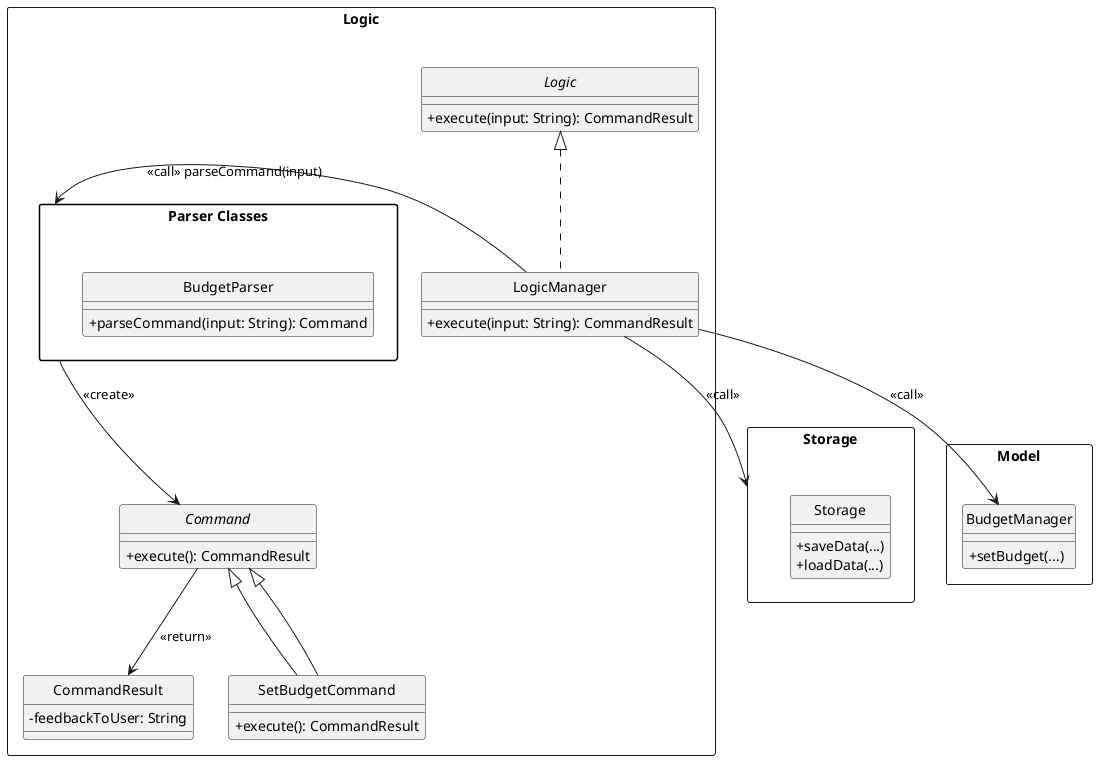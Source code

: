 @startuml
skinparam packageStyle rectangle

hide circle
skinparam classAttributeIconSize 0

rectangle "Logic" {

  ' An interface (or main entry point) for the logic component
  interface Logic {
    + execute(input: String): CommandResult
  }

  ' A concrete class that implements the Logic interface
  class LogicManager implements Logic {
    + execute(input: String): CommandResult
  }

  ' A package for various parser classes
  package "Parser Classes" {
    class BudgetParser {
      + parseCommand(input: String): Command
    }
    ' Additional parser classes can be placed here...
  }

  ' Represents the result returned by commands
  class CommandResult {
    - feedbackToUser: String
    ' Additional fields and methods
  }

  ' An abstract base for all commands
  abstract class Command {
    + execute(): CommandResult
  }

  ' Example of a concrete command
  class SetBudgetCommand extends Command {
    + execute(): CommandResult
  }
}

rectangle "Storage" {
  ' Handles reading/writing data
  class Storage {
    + saveData(...)
    + loadData(...)
  }
}

rectangle "Model" {
  ' Core business logic or data structures
  class BudgetManager {
    + setBudget(...)
  }
}

' ---------- Relationships ----------

' LogicManager uses parsers to interpret user input
LogicManager -> "Parser Classes" : <<call>> parseCommand(input)

' Parser classes create commands
"Parser Classes" --> Command : <<create>>

' Concrete command classes return a CommandResult when executed
Command --> CommandResult : <<return>>

' SetBudgetCommand is a concrete implementation of Command
Command <|-- SetBudgetCommand

' LogicManager may also interact directly with Storage or Model
LogicManager --> Storage : <<call>>
LogicManager --> BudgetManager : <<call>>

@enduml
